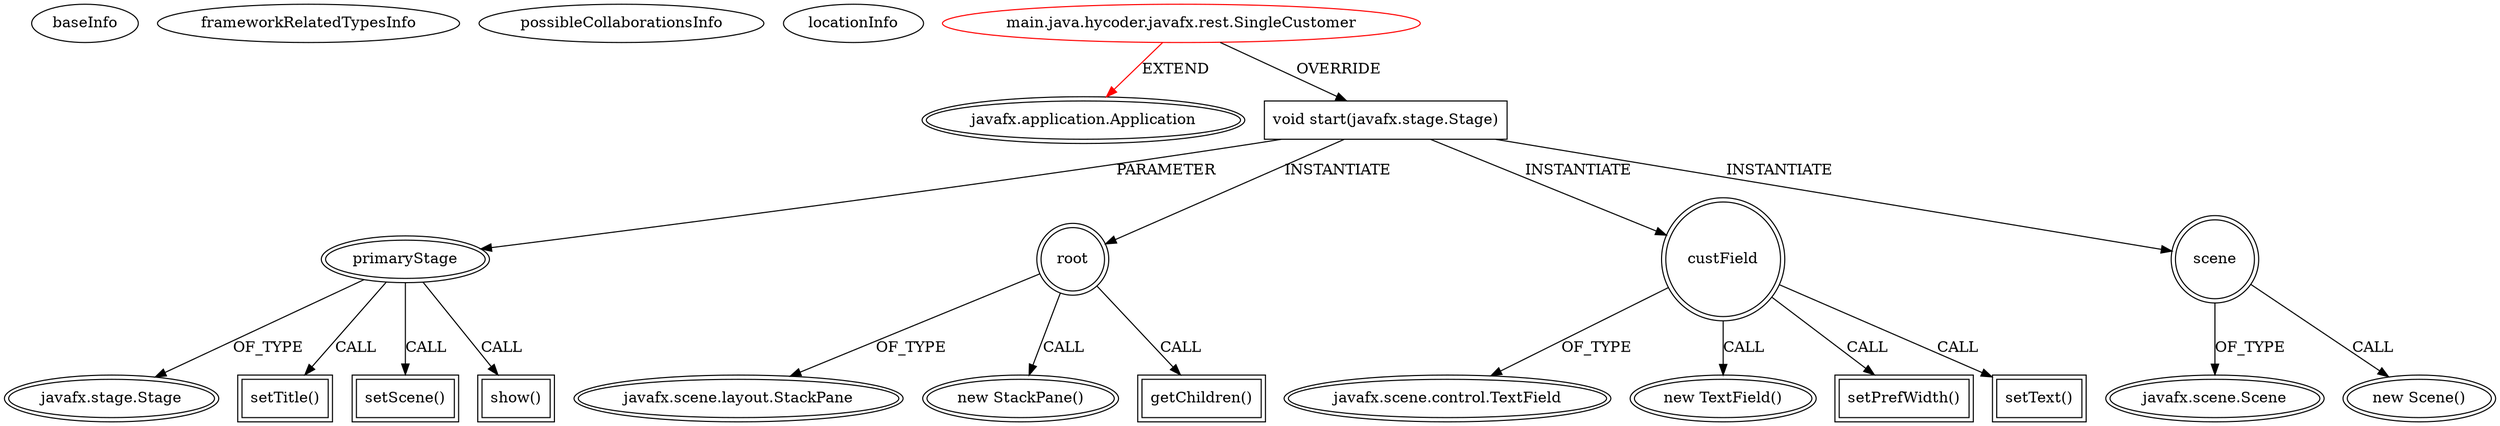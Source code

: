 digraph {
baseInfo[graphId=3067,category="extension_graph",isAnonymous=false,possibleRelation=false]
frameworkRelatedTypesInfo[0="javafx.application.Application"]
possibleCollaborationsInfo[]
locationInfo[projectName="hycoder-javafx-rest-client",filePath="/hycoder-javafx-rest-client/javafx-rest-client-master/src/main/java/hycoder/javafx/rest/SingleCustomer.java",contextSignature="SingleCustomer",graphId="3067"]
0[label="main.java.hycoder.javafx.rest.SingleCustomer",vertexType="ROOT_CLIENT_CLASS_DECLARATION",isFrameworkType=false,color=red]
1[label="javafx.application.Application",vertexType="FRAMEWORK_CLASS_TYPE",isFrameworkType=true,peripheries=2]
2[label="void start(javafx.stage.Stage)",vertexType="OVERRIDING_METHOD_DECLARATION",isFrameworkType=false,shape=box]
3[label="primaryStage",vertexType="PARAMETER_DECLARATION",isFrameworkType=true,peripheries=2]
4[label="javafx.stage.Stage",vertexType="FRAMEWORK_CLASS_TYPE",isFrameworkType=true,peripheries=2]
6[label="root",vertexType="VARIABLE_EXPRESION",isFrameworkType=true,peripheries=2,shape=circle]
7[label="javafx.scene.layout.StackPane",vertexType="FRAMEWORK_CLASS_TYPE",isFrameworkType=true,peripheries=2]
5[label="new StackPane()",vertexType="CONSTRUCTOR_CALL",isFrameworkType=true,peripheries=2]
9[label="custField",vertexType="VARIABLE_EXPRESION",isFrameworkType=true,peripheries=2,shape=circle]
10[label="javafx.scene.control.TextField",vertexType="FRAMEWORK_CLASS_TYPE",isFrameworkType=true,peripheries=2]
8[label="new TextField()",vertexType="CONSTRUCTOR_CALL",isFrameworkType=true,peripheries=2]
12[label="setPrefWidth()",vertexType="INSIDE_CALL",isFrameworkType=true,peripheries=2,shape=box]
14[label="setText()",vertexType="INSIDE_CALL",isFrameworkType=true,peripheries=2,shape=box]
16[label="getChildren()",vertexType="INSIDE_CALL",isFrameworkType=true,peripheries=2,shape=box]
18[label="scene",vertexType="VARIABLE_EXPRESION",isFrameworkType=true,peripheries=2,shape=circle]
19[label="javafx.scene.Scene",vertexType="FRAMEWORK_CLASS_TYPE",isFrameworkType=true,peripheries=2]
17[label="new Scene()",vertexType="CONSTRUCTOR_CALL",isFrameworkType=true,peripheries=2]
21[label="setTitle()",vertexType="INSIDE_CALL",isFrameworkType=true,peripheries=2,shape=box]
23[label="setScene()",vertexType="INSIDE_CALL",isFrameworkType=true,peripheries=2,shape=box]
25[label="show()",vertexType="INSIDE_CALL",isFrameworkType=true,peripheries=2,shape=box]
0->1[label="EXTEND",color=red]
0->2[label="OVERRIDE"]
3->4[label="OF_TYPE"]
2->3[label="PARAMETER"]
2->6[label="INSTANTIATE"]
6->7[label="OF_TYPE"]
6->5[label="CALL"]
2->9[label="INSTANTIATE"]
9->10[label="OF_TYPE"]
9->8[label="CALL"]
9->12[label="CALL"]
9->14[label="CALL"]
6->16[label="CALL"]
2->18[label="INSTANTIATE"]
18->19[label="OF_TYPE"]
18->17[label="CALL"]
3->21[label="CALL"]
3->23[label="CALL"]
3->25[label="CALL"]
}
